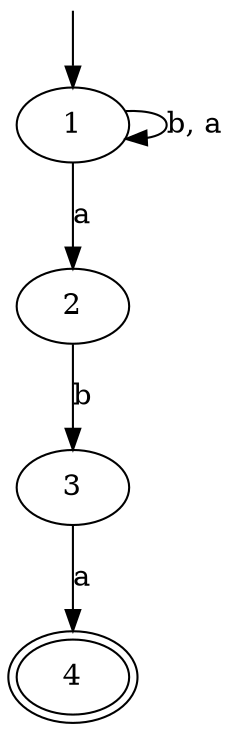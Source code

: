 digraph automaton
{
  __INVISIBLE_NODE_0__ [label= "", shape=none,height=.0,width=.0]
  __INVISIBLE_NODE_0__ -> 1 [peripheries=2]
  4 [peripheries=2]
  1 -> 1 [label="b, a"] ;
  1 -> 2 [label="a"] ;
  2 -> 3 [label="b"] ;
  3 -> 4 [label="a"] ;
}